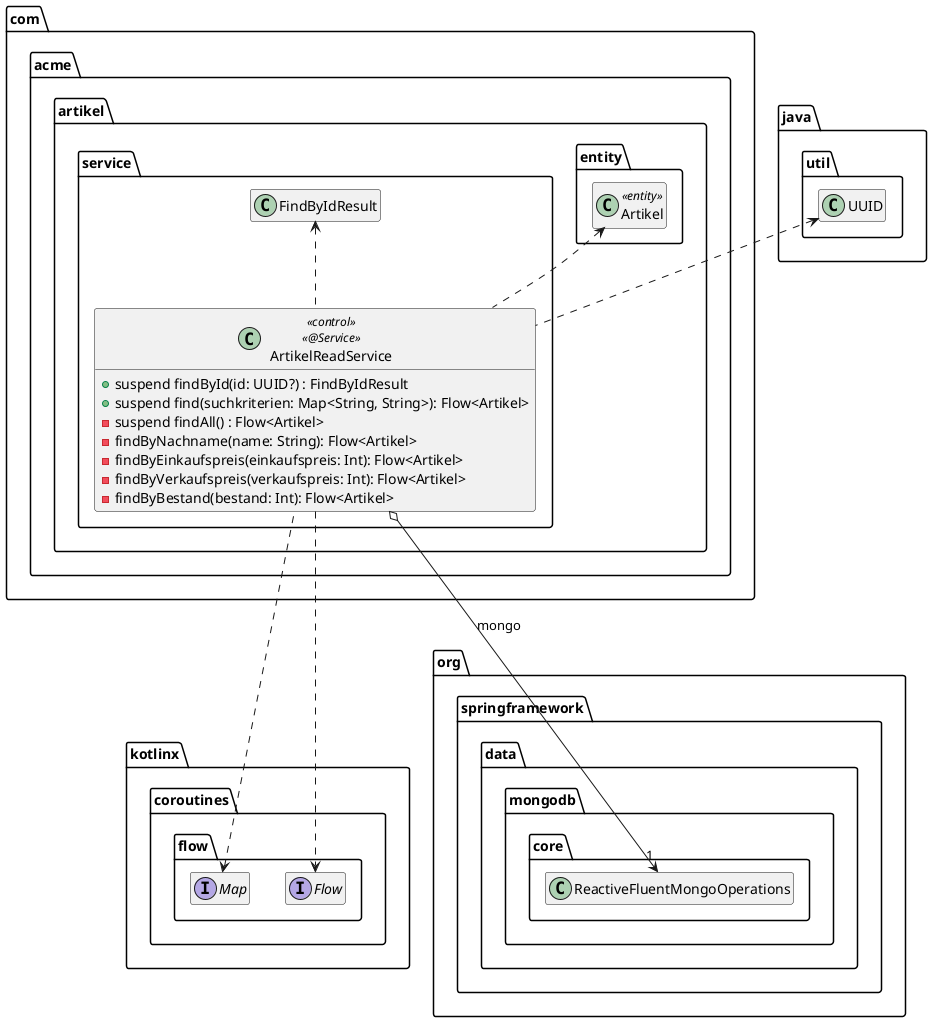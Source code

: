 @startuml
package kotlinx.coroutines.flow {
    interface Flow
    interface Map
}

package java.util {
    class UUID
}

package org.springframework.data.mongodb.core {
    class ReactiveFluentMongoOperations
}

package com.acme.artikel {
    package entity {
        class Artikel << entity >>
    }

    package service {
        class ArtikelReadService << control >> << @Service >> {
            + suspend findById(id: UUID?) : FindByIdResult
            + suspend find(suchkriterien: Map<String, String>): Flow<Artikel>
            - suspend findAll() : Flow<Artikel>
            - findByNachname(name: String): Flow<Artikel>
            - findByEinkaufspreis(einkaufspreis: Int): Flow<Artikel>
            - findByVerkaufspreis(verkaufspreis: Int): Flow<Artikel>
            - findByBestand(bestand: Int): Flow<Artikel>
        }

        class FindByIdResult

        ArtikelReadService .up.> Artikel
        ArtikelReadService ..> Flow
        ArtikelReadService .up.> Map
        ArtikelReadService .up.> UUID
        ArtikelReadService .up.> FindByIdResult
        ArtikelReadService o--> "1" ReactiveFluentMongoOperations : mongo
    }
}
hide empty members
@enduml
